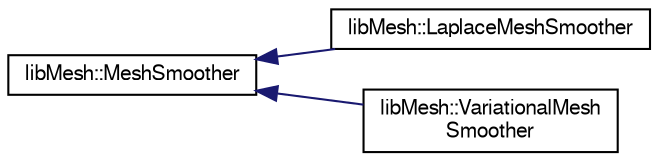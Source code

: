 digraph "Graphical Class Hierarchy"
{
  edge [fontname="FreeSans",fontsize="10",labelfontname="FreeSans",labelfontsize="10"];
  node [fontname="FreeSans",fontsize="10",shape=record];
  rankdir="LR";
  Node1 [label="libMesh::MeshSmoother",height=0.2,width=0.4,color="black", fillcolor="white", style="filled",URL="$classlibMesh_1_1MeshSmoother.html"];
  Node1 -> Node2 [dir="back",color="midnightblue",fontsize="10",style="solid",fontname="FreeSans"];
  Node2 [label="libMesh::LaplaceMeshSmoother",height=0.2,width=0.4,color="black", fillcolor="white", style="filled",URL="$classlibMesh_1_1LaplaceMeshSmoother.html"];
  Node1 -> Node3 [dir="back",color="midnightblue",fontsize="10",style="solid",fontname="FreeSans"];
  Node3 [label="libMesh::VariationalMesh\lSmoother",height=0.2,width=0.4,color="black", fillcolor="white", style="filled",URL="$classlibMesh_1_1VariationalMeshSmoother.html"];
}
